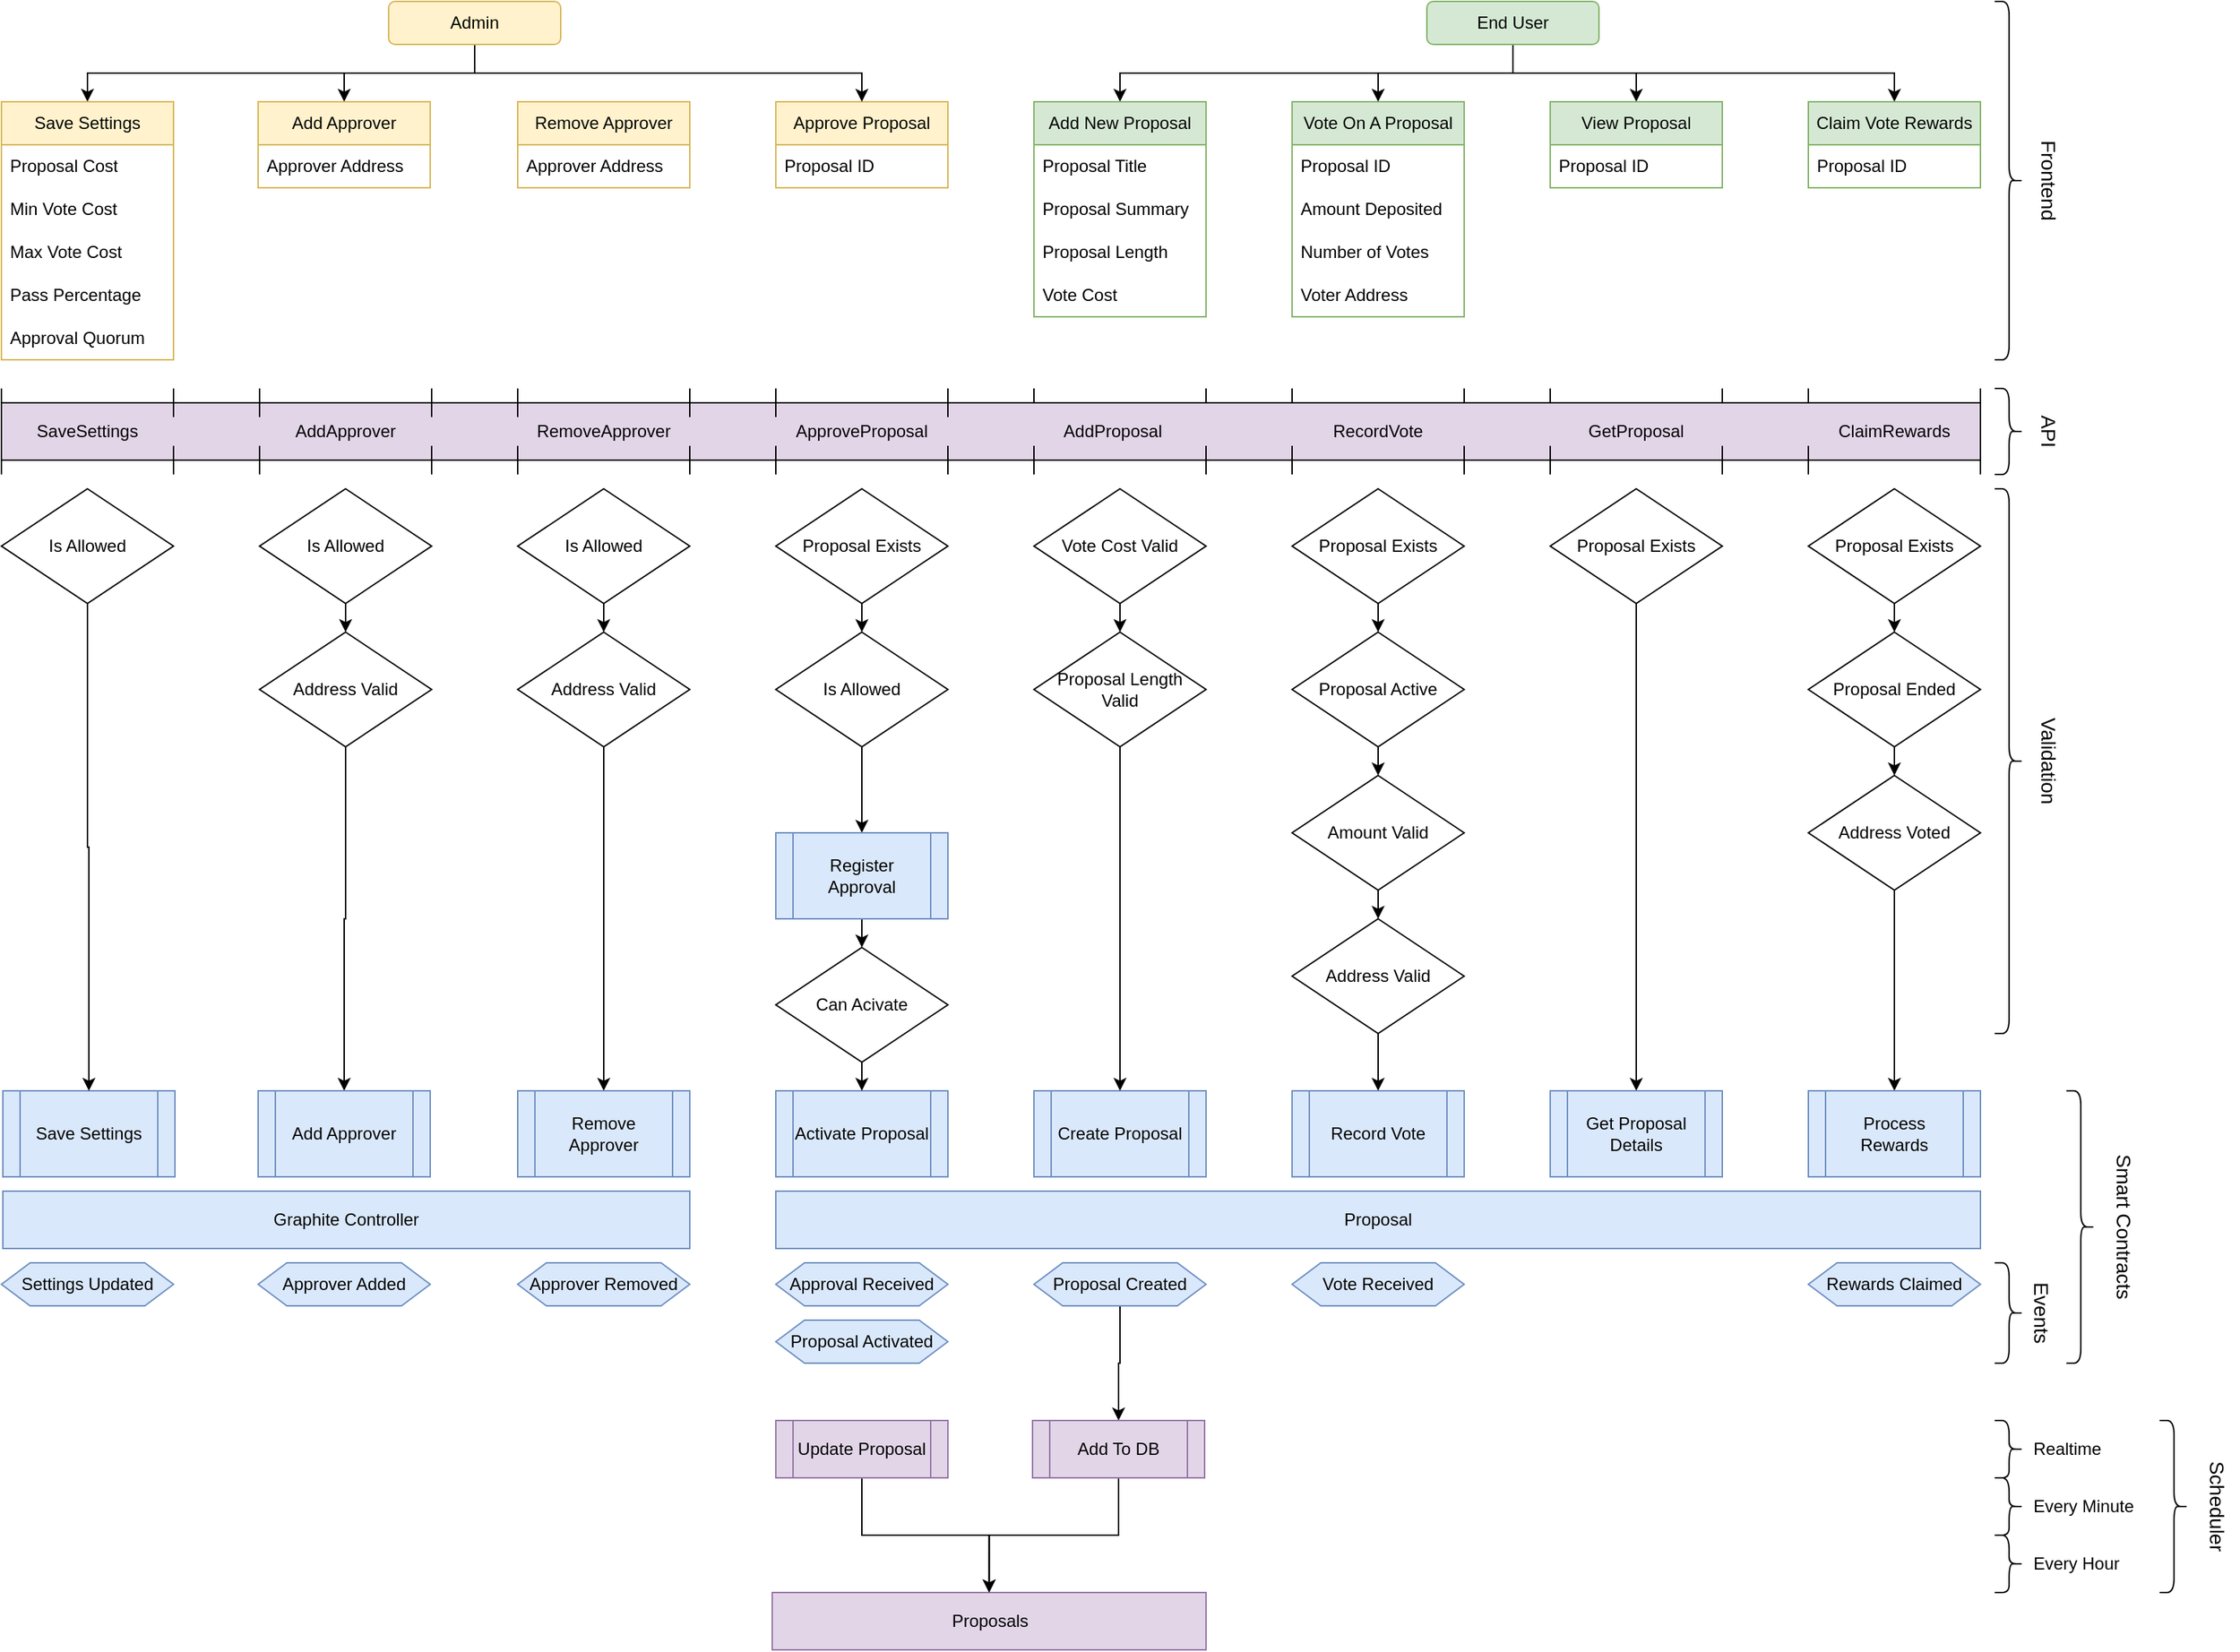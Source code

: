 <mxfile version="20.6.0" type="github">
  <diagram id="C5RBs43oDa-KdzZeNtuy" name="Page-1">
    <mxGraphModel dx="2125" dy="684" grid="1" gridSize="10" guides="1" tooltips="1" connect="1" arrows="1" fold="1" page="1" pageScale="1" pageWidth="827" pageHeight="1169" math="0" shadow="0">
      <root>
        <mxCell id="WIyWlLk6GJQsqaUBKTNV-0" />
        <mxCell id="WIyWlLk6GJQsqaUBKTNV-1" parent="WIyWlLk6GJQsqaUBKTNV-0" />
        <mxCell id="j-qisaInjwInaMHbOI4C-2" style="edgeStyle=orthogonalEdgeStyle;rounded=0;orthogonalLoop=1;jettySize=auto;html=1;exitX=0.5;exitY=1;exitDx=0;exitDy=0;entryX=0.5;entryY=0;entryDx=0;entryDy=0;" parent="WIyWlLk6GJQsqaUBKTNV-1" source="j-qisaInjwInaMHbOI4C-0" target="yuVndRlKUujKgMcKxhMq-0" edge="1">
          <mxGeometry relative="1" as="geometry">
            <mxPoint x="200" y="80" as="targetPoint" />
          </mxGeometry>
        </mxCell>
        <mxCell id="yuVndRlKUujKgMcKxhMq-27" style="edgeStyle=orthogonalEdgeStyle;rounded=0;orthogonalLoop=1;jettySize=auto;html=1;exitX=0.5;exitY=1;exitDx=0;exitDy=0;entryX=0.5;entryY=0;entryDx=0;entryDy=0;" parent="WIyWlLk6GJQsqaUBKTNV-1" source="j-qisaInjwInaMHbOI4C-0" target="yuVndRlKUujKgMcKxhMq-12" edge="1">
          <mxGeometry relative="1" as="geometry" />
        </mxCell>
        <mxCell id="yuVndRlKUujKgMcKxhMq-28" style="edgeStyle=orthogonalEdgeStyle;rounded=0;orthogonalLoop=1;jettySize=auto;html=1;exitX=0.5;exitY=1;exitDx=0;exitDy=0;" parent="WIyWlLk6GJQsqaUBKTNV-1" source="j-qisaInjwInaMHbOI4C-0" target="yuVndRlKUujKgMcKxhMq-17" edge="1">
          <mxGeometry relative="1" as="geometry" />
        </mxCell>
        <mxCell id="yuVndRlKUujKgMcKxhMq-29" style="edgeStyle=orthogonalEdgeStyle;rounded=0;orthogonalLoop=1;jettySize=auto;html=1;exitX=0.5;exitY=1;exitDx=0;exitDy=0;" parent="WIyWlLk6GJQsqaUBKTNV-1" source="j-qisaInjwInaMHbOI4C-0" target="yuVndRlKUujKgMcKxhMq-22" edge="1">
          <mxGeometry relative="1" as="geometry" />
        </mxCell>
        <mxCell id="j-qisaInjwInaMHbOI4C-0" value="End User" style="rounded=1;whiteSpace=wrap;html=1;fillColor=#d5e8d4;strokeColor=#82b366;" parent="WIyWlLk6GJQsqaUBKTNV-1" vertex="1">
          <mxGeometry x="354" y="10" width="120" height="30" as="geometry" />
        </mxCell>
        <mxCell id="j-qisaInjwInaMHbOI4C-22" style="edgeStyle=orthogonalEdgeStyle;rounded=0;orthogonalLoop=1;jettySize=auto;html=1;exitX=0.5;exitY=1;exitDx=0;exitDy=0;entryX=0.5;entryY=0;entryDx=0;entryDy=0;" parent="WIyWlLk6GJQsqaUBKTNV-1" source="j-qisaInjwInaMHbOI4C-17" target="j-qisaInjwInaMHbOI4C-18" edge="1">
          <mxGeometry relative="1" as="geometry" />
        </mxCell>
        <mxCell id="j-qisaInjwInaMHbOI4C-17" value="Amount Valid" style="rhombus;whiteSpace=wrap;html=1;" parent="WIyWlLk6GJQsqaUBKTNV-1" vertex="1">
          <mxGeometry x="260" y="550" width="120" height="80" as="geometry" />
        </mxCell>
        <mxCell id="j-qisaInjwInaMHbOI4C-28" style="edgeStyle=orthogonalEdgeStyle;rounded=0;orthogonalLoop=1;jettySize=auto;html=1;exitX=0.5;exitY=1;exitDx=0;exitDy=0;entryX=0.5;entryY=0;entryDx=0;entryDy=0;startArrow=none;startFill=0;endArrow=classic;endFill=1;" parent="WIyWlLk6GJQsqaUBKTNV-1" source="j-qisaInjwInaMHbOI4C-18" target="j-qisaInjwInaMHbOI4C-27" edge="1">
          <mxGeometry relative="1" as="geometry" />
        </mxCell>
        <mxCell id="j-qisaInjwInaMHbOI4C-18" value="Address Valid" style="rhombus;whiteSpace=wrap;html=1;" parent="WIyWlLk6GJQsqaUBKTNV-1" vertex="1">
          <mxGeometry x="260" y="650" width="120" height="80" as="geometry" />
        </mxCell>
        <mxCell id="j-qisaInjwInaMHbOI4C-27" value="Record Vote" style="shape=process;whiteSpace=wrap;html=1;backgroundOutline=1;fillColor=#dae8fc;strokeColor=#6c8ebf;" parent="WIyWlLk6GJQsqaUBKTNV-1" vertex="1">
          <mxGeometry x="260" y="770" width="120" height="60" as="geometry" />
        </mxCell>
        <mxCell id="j-qisaInjwInaMHbOI4C-35" style="edgeStyle=orthogonalEdgeStyle;rounded=0;orthogonalLoop=1;jettySize=auto;html=1;exitX=0.5;exitY=1;exitDx=0;exitDy=0;entryX=0.5;entryY=0;entryDx=0;entryDy=0;startArrow=none;startFill=0;endArrow=classic;endFill=1;" parent="WIyWlLk6GJQsqaUBKTNV-1" source="j-qisaInjwInaMHbOI4C-32" target="j-qisaInjwInaMHbOI4C-17" edge="1">
          <mxGeometry relative="1" as="geometry" />
        </mxCell>
        <mxCell id="j-qisaInjwInaMHbOI4C-32" value="Proposal Active" style="rhombus;whiteSpace=wrap;html=1;" parent="WIyWlLk6GJQsqaUBKTNV-1" vertex="1">
          <mxGeometry x="260" y="450" width="120" height="80" as="geometry" />
        </mxCell>
        <mxCell id="4lcMI8YOn3nD7_oDa9Rk-7" style="edgeStyle=orthogonalEdgeStyle;rounded=0;orthogonalLoop=1;jettySize=auto;html=1;exitX=0.5;exitY=1;exitDx=0;exitDy=0;entryX=0.5;entryY=0;entryDx=0;entryDy=0;" parent="WIyWlLk6GJQsqaUBKTNV-1" source="j-qisaInjwInaMHbOI4C-52" target="4lcMI8YOn3nD7_oDa9Rk-6" edge="1">
          <mxGeometry relative="1" as="geometry" />
        </mxCell>
        <mxCell id="j-qisaInjwInaMHbOI4C-52" value="Vote Cost Valid" style="rhombus;whiteSpace=wrap;html=1;" parent="WIyWlLk6GJQsqaUBKTNV-1" vertex="1">
          <mxGeometry x="80" y="350" width="120" height="80" as="geometry" />
        </mxCell>
        <mxCell id="yuVndRlKUujKgMcKxhMq-0" value="Add New Proposal" style="swimlane;fontStyle=0;childLayout=stackLayout;horizontal=1;startSize=30;horizontalStack=0;resizeParent=1;resizeParentMax=0;resizeLast=0;collapsible=0;marginBottom=0;whiteSpace=wrap;html=1;swimlaneLine=1;fillColor=#d5e8d4;strokeColor=#82b366;" parent="WIyWlLk6GJQsqaUBKTNV-1" vertex="1">
          <mxGeometry x="80" y="80" width="120" height="150" as="geometry" />
        </mxCell>
        <mxCell id="yuVndRlKUujKgMcKxhMq-2" value="Proposal Title" style="text;strokeColor=none;fillColor=none;align=left;verticalAlign=middle;spacingLeft=4;spacingRight=4;overflow=hidden;points=[[0,0.5],[1,0.5]];portConstraint=eastwest;rotatable=0;whiteSpace=wrap;html=1;" parent="yuVndRlKUujKgMcKxhMq-0" vertex="1">
          <mxGeometry y="30" width="120" height="30" as="geometry" />
        </mxCell>
        <mxCell id="rJi9kIS5OPSD2-cqicnf-10" value="Proposal Summary" style="text;strokeColor=none;fillColor=none;align=left;verticalAlign=middle;spacingLeft=4;spacingRight=4;overflow=hidden;points=[[0,0.5],[1,0.5]];portConstraint=eastwest;rotatable=0;whiteSpace=wrap;html=1;" parent="yuVndRlKUujKgMcKxhMq-0" vertex="1">
          <mxGeometry y="60" width="120" height="30" as="geometry" />
        </mxCell>
        <mxCell id="yuVndRlKUujKgMcKxhMq-3" value="Proposal Length" style="text;strokeColor=none;fillColor=none;align=left;verticalAlign=middle;spacingLeft=4;spacingRight=4;overflow=hidden;points=[[0,0.5],[1,0.5]];portConstraint=eastwest;rotatable=0;whiteSpace=wrap;html=1;" parent="yuVndRlKUujKgMcKxhMq-0" vertex="1">
          <mxGeometry y="90" width="120" height="30" as="geometry" />
        </mxCell>
        <mxCell id="yuVndRlKUujKgMcKxhMq-1" value="Vote Cost" style="text;strokeColor=none;fillColor=none;align=left;verticalAlign=middle;spacingLeft=4;spacingRight=4;overflow=hidden;points=[[0,0.5],[1,0.5]];portConstraint=eastwest;rotatable=0;whiteSpace=wrap;html=1;" parent="yuVndRlKUujKgMcKxhMq-0" vertex="1">
          <mxGeometry y="120" width="120" height="30" as="geometry" />
        </mxCell>
        <mxCell id="yuVndRlKUujKgMcKxhMq-12" value="Vote On A Proposal" style="swimlane;fontStyle=0;childLayout=stackLayout;horizontal=1;startSize=30;horizontalStack=0;resizeParent=1;resizeParentMax=0;resizeLast=0;collapsible=0;marginBottom=0;whiteSpace=wrap;html=1;swimlaneLine=1;fillColor=#d5e8d4;strokeColor=#82b366;" parent="WIyWlLk6GJQsqaUBKTNV-1" vertex="1">
          <mxGeometry x="260" y="80" width="120" height="150" as="geometry" />
        </mxCell>
        <mxCell id="yuVndRlKUujKgMcKxhMq-16" value="Proposal ID" style="text;strokeColor=none;fillColor=none;align=left;verticalAlign=middle;spacingLeft=4;spacingRight=4;overflow=hidden;points=[[0,0.5],[1,0.5]];portConstraint=eastwest;rotatable=0;whiteSpace=wrap;html=1;" parent="yuVndRlKUujKgMcKxhMq-12" vertex="1">
          <mxGeometry y="30" width="120" height="30" as="geometry" />
        </mxCell>
        <mxCell id="yuVndRlKUujKgMcKxhMq-13" value="Amount Deposited" style="text;strokeColor=none;fillColor=none;align=left;verticalAlign=middle;spacingLeft=4;spacingRight=4;overflow=hidden;points=[[0,0.5],[1,0.5]];portConstraint=eastwest;rotatable=0;whiteSpace=wrap;html=1;" parent="yuVndRlKUujKgMcKxhMq-12" vertex="1">
          <mxGeometry y="60" width="120" height="30" as="geometry" />
        </mxCell>
        <mxCell id="yuVndRlKUujKgMcKxhMq-14" value="Number of Votes" style="text;strokeColor=none;fillColor=none;align=left;verticalAlign=middle;spacingLeft=4;spacingRight=4;overflow=hidden;points=[[0,0.5],[1,0.5]];portConstraint=eastwest;rotatable=0;whiteSpace=wrap;html=1;" parent="yuVndRlKUujKgMcKxhMq-12" vertex="1">
          <mxGeometry y="90" width="120" height="30" as="geometry" />
        </mxCell>
        <mxCell id="yuVndRlKUujKgMcKxhMq-15" value="Voter Address" style="text;strokeColor=none;fillColor=none;align=left;verticalAlign=middle;spacingLeft=4;spacingRight=4;overflow=hidden;points=[[0,0.5],[1,0.5]];portConstraint=eastwest;rotatable=0;whiteSpace=wrap;html=1;" parent="yuVndRlKUujKgMcKxhMq-12" vertex="1">
          <mxGeometry y="120" width="120" height="30" as="geometry" />
        </mxCell>
        <mxCell id="yuVndRlKUujKgMcKxhMq-17" value="View Proposal" style="swimlane;fontStyle=0;childLayout=stackLayout;horizontal=1;startSize=30;horizontalStack=0;resizeParent=1;resizeParentMax=0;resizeLast=0;collapsible=0;marginBottom=0;whiteSpace=wrap;html=1;swimlaneLine=1;fillColor=#d5e8d4;strokeColor=#82b366;" parent="WIyWlLk6GJQsqaUBKTNV-1" vertex="1">
          <mxGeometry x="440" y="80" width="120" height="60" as="geometry" />
        </mxCell>
        <mxCell id="yuVndRlKUujKgMcKxhMq-21" value="Proposal ID" style="text;strokeColor=none;fillColor=none;align=left;verticalAlign=middle;spacingLeft=4;spacingRight=4;overflow=hidden;points=[[0,0.5],[1,0.5]];portConstraint=eastwest;rotatable=0;whiteSpace=wrap;html=1;" parent="yuVndRlKUujKgMcKxhMq-17" vertex="1">
          <mxGeometry y="30" width="120" height="30" as="geometry" />
        </mxCell>
        <mxCell id="yuVndRlKUujKgMcKxhMq-22" value="Claim Vote Rewards" style="swimlane;fontStyle=0;childLayout=stackLayout;horizontal=1;startSize=30;horizontalStack=0;resizeParent=1;resizeParentMax=0;resizeLast=0;collapsible=0;marginBottom=0;whiteSpace=wrap;html=1;swimlaneLine=1;fillColor=#d5e8d4;strokeColor=#82b366;" parent="WIyWlLk6GJQsqaUBKTNV-1" vertex="1">
          <mxGeometry x="620" y="80" width="120" height="60" as="geometry" />
        </mxCell>
        <mxCell id="yuVndRlKUujKgMcKxhMq-26" value="Proposal ID" style="text;strokeColor=none;fillColor=none;align=left;verticalAlign=middle;spacingLeft=4;spacingRight=4;overflow=hidden;points=[[0,0.5],[1,0.5]];portConstraint=eastwest;rotatable=0;whiteSpace=wrap;html=1;" parent="yuVndRlKUujKgMcKxhMq-22" vertex="1">
          <mxGeometry y="30" width="120" height="30" as="geometry" />
        </mxCell>
        <mxCell id="4lcMI8YOn3nD7_oDa9Rk-0" value="" style="shape=crossbar;whiteSpace=wrap;html=1;rounded=1;" parent="WIyWlLk6GJQsqaUBKTNV-1" vertex="1">
          <mxGeometry x="-280" y="280" width="1020" height="20" as="geometry" />
        </mxCell>
        <mxCell id="4lcMI8YOn3nD7_oDa9Rk-1" value="" style="shape=crossbar;whiteSpace=wrap;html=1;rounded=1;" parent="WIyWlLk6GJQsqaUBKTNV-1" vertex="1">
          <mxGeometry x="-280" y="320" width="1020" height="20" as="geometry" />
        </mxCell>
        <mxCell id="4lcMI8YOn3nD7_oDa9Rk-5" value="Create Proposal" style="shape=process;whiteSpace=wrap;html=1;backgroundOutline=1;fillColor=#dae8fc;strokeColor=#6c8ebf;" parent="WIyWlLk6GJQsqaUBKTNV-1" vertex="1">
          <mxGeometry x="80" y="770" width="120" height="60" as="geometry" />
        </mxCell>
        <mxCell id="4lcMI8YOn3nD7_oDa9Rk-8" style="edgeStyle=orthogonalEdgeStyle;rounded=0;orthogonalLoop=1;jettySize=auto;html=1;exitX=0.5;exitY=1;exitDx=0;exitDy=0;entryX=0.5;entryY=0;entryDx=0;entryDy=0;" parent="WIyWlLk6GJQsqaUBKTNV-1" source="4lcMI8YOn3nD7_oDa9Rk-6" target="4lcMI8YOn3nD7_oDa9Rk-5" edge="1">
          <mxGeometry relative="1" as="geometry" />
        </mxCell>
        <mxCell id="4lcMI8YOn3nD7_oDa9Rk-6" value="Proposal Length&lt;br&gt;Valid" style="rhombus;whiteSpace=wrap;html=1;" parent="WIyWlLk6GJQsqaUBKTNV-1" vertex="1">
          <mxGeometry x="80" y="450" width="120" height="80" as="geometry" />
        </mxCell>
        <mxCell id="rJi9kIS5OPSD2-cqicnf-48" style="edgeStyle=orthogonalEdgeStyle;rounded=0;orthogonalLoop=1;jettySize=auto;html=1;exitX=0.5;exitY=1;exitDx=0;exitDy=0;entryX=0.5;entryY=0;entryDx=0;entryDy=0;" parent="WIyWlLk6GJQsqaUBKTNV-1" source="4lcMI8YOn3nD7_oDa9Rk-11" target="j-qisaInjwInaMHbOI4C-32" edge="1">
          <mxGeometry relative="1" as="geometry" />
        </mxCell>
        <mxCell id="4lcMI8YOn3nD7_oDa9Rk-11" value="Proposal Exists" style="rhombus;whiteSpace=wrap;html=1;" parent="WIyWlLk6GJQsqaUBKTNV-1" vertex="1">
          <mxGeometry x="260" y="350" width="120" height="80" as="geometry" />
        </mxCell>
        <mxCell id="4lcMI8YOn3nD7_oDa9Rk-18" value="" style="shape=crossbar;whiteSpace=wrap;html=1;rounded=1;" parent="WIyWlLk6GJQsqaUBKTNV-1" vertex="1">
          <mxGeometry x="80" y="280" width="120" height="20" as="geometry" />
        </mxCell>
        <mxCell id="4lcMI8YOn3nD7_oDa9Rk-25" value="" style="shape=crossbar;whiteSpace=wrap;html=1;rounded=1;" parent="WIyWlLk6GJQsqaUBKTNV-1" vertex="1">
          <mxGeometry x="260" y="280" width="120" height="20" as="geometry" />
        </mxCell>
        <mxCell id="NW7dwovh-RkHHRfNN4qF-0" value="" style="shape=crossbar;whiteSpace=wrap;html=1;rounded=1;" parent="WIyWlLk6GJQsqaUBKTNV-1" vertex="1">
          <mxGeometry x="440" y="280" width="120" height="20" as="geometry" />
        </mxCell>
        <mxCell id="rJi9kIS5OPSD2-cqicnf-6" value="" style="shape=crossbar;whiteSpace=wrap;html=1;rounded=1;" parent="WIyWlLk6GJQsqaUBKTNV-1" vertex="1">
          <mxGeometry x="620" y="280" width="120" height="20" as="geometry" />
        </mxCell>
        <mxCell id="4lcMI8YOn3nD7_oDa9Rk-2" value="" style="rounded=0;whiteSpace=wrap;html=1;fillColor=#e1d5e7;strokeColor=#000000;" parent="WIyWlLk6GJQsqaUBKTNV-1" vertex="1">
          <mxGeometry x="-640" y="290" width="1380" height="40" as="geometry" />
        </mxCell>
        <mxCell id="rJi9kIS5OPSD2-cqicnf-31" value="" style="shape=crossbar;whiteSpace=wrap;html=1;rounded=1;" parent="WIyWlLk6GJQsqaUBKTNV-1" vertex="1">
          <mxGeometry x="-100" y="280" width="120" height="20" as="geometry" />
        </mxCell>
        <mxCell id="rJi9kIS5OPSD2-cqicnf-30" value="" style="shape=crossbar;whiteSpace=wrap;html=1;rounded=1;" parent="WIyWlLk6GJQsqaUBKTNV-1" vertex="1">
          <mxGeometry x="-280" y="280" width="120" height="20" as="geometry" />
        </mxCell>
        <mxCell id="4lcMI8YOn3nD7_oDa9Rk-19" value="AddProposal" style="text;html=1;strokeColor=none;fillColor=none;align=center;verticalAlign=middle;whiteSpace=wrap;rounded=0;" parent="WIyWlLk6GJQsqaUBKTNV-1" vertex="1">
          <mxGeometry x="80" y="295" width="110" height="30" as="geometry" />
        </mxCell>
        <mxCell id="4lcMI8YOn3nD7_oDa9Rk-24" value="API" style="text;html=1;strokeColor=none;fillColor=none;align=center;verticalAlign=middle;whiteSpace=wrap;rounded=0;rotation=90;fontSize=14;" parent="WIyWlLk6GJQsqaUBKTNV-1" vertex="1">
          <mxGeometry x="750" y="295" width="75" height="30" as="geometry" />
        </mxCell>
        <mxCell id="4lcMI8YOn3nD7_oDa9Rk-29" value="RecordVote" style="text;html=1;strokeColor=none;fillColor=none;align=center;verticalAlign=middle;whiteSpace=wrap;rounded=0;" parent="WIyWlLk6GJQsqaUBKTNV-1" vertex="1">
          <mxGeometry x="265" y="295" width="110" height="30" as="geometry" />
        </mxCell>
        <mxCell id="NW7dwovh-RkHHRfNN4qF-6" value="GetProposal" style="text;html=1;strokeColor=none;fillColor=none;align=center;verticalAlign=middle;whiteSpace=wrap;rounded=0;" parent="WIyWlLk6GJQsqaUBKTNV-1" vertex="1">
          <mxGeometry x="445" y="295" width="110" height="30" as="geometry" />
        </mxCell>
        <mxCell id="NW7dwovh-RkHHRfNN4qF-7" value="ClaimRewards" style="text;html=1;strokeColor=none;fillColor=none;align=center;verticalAlign=middle;whiteSpace=wrap;rounded=0;" parent="WIyWlLk6GJQsqaUBKTNV-1" vertex="1">
          <mxGeometry x="625" y="295" width="110" height="30" as="geometry" />
        </mxCell>
        <mxCell id="rJi9kIS5OPSD2-cqicnf-15" style="edgeStyle=orthogonalEdgeStyle;rounded=0;orthogonalLoop=1;jettySize=auto;html=1;exitX=0.5;exitY=1;exitDx=0;exitDy=0;entryX=0.5;entryY=0;entryDx=0;entryDy=0;" parent="WIyWlLk6GJQsqaUBKTNV-1" source="NW7dwovh-RkHHRfNN4qF-8" target="rJi9kIS5OPSD2-cqicnf-14" edge="1">
          <mxGeometry relative="1" as="geometry" />
        </mxCell>
        <mxCell id="NW7dwovh-RkHHRfNN4qF-8" value="Proposal Exists" style="rhombus;whiteSpace=wrap;html=1;" parent="WIyWlLk6GJQsqaUBKTNV-1" vertex="1">
          <mxGeometry x="440" y="350" width="120" height="80" as="geometry" />
        </mxCell>
        <mxCell id="rJi9kIS5OPSD2-cqicnf-17" style="edgeStyle=orthogonalEdgeStyle;rounded=0;orthogonalLoop=1;jettySize=auto;html=1;exitX=0.5;exitY=1;exitDx=0;exitDy=0;entryX=0.5;entryY=0;entryDx=0;entryDy=0;" parent="WIyWlLk6GJQsqaUBKTNV-1" source="NW7dwovh-RkHHRfNN4qF-9" target="rJi9kIS5OPSD2-cqicnf-16" edge="1">
          <mxGeometry relative="1" as="geometry" />
        </mxCell>
        <mxCell id="NW7dwovh-RkHHRfNN4qF-9" value="Proposal Exists" style="rhombus;whiteSpace=wrap;html=1;" parent="WIyWlLk6GJQsqaUBKTNV-1" vertex="1">
          <mxGeometry x="620" y="350" width="120" height="80" as="geometry" />
        </mxCell>
        <mxCell id="rJi9kIS5OPSD2-cqicnf-1" value="Approve Proposal" style="swimlane;fontStyle=0;childLayout=stackLayout;horizontal=1;startSize=30;horizontalStack=0;resizeParent=1;resizeParentMax=0;resizeLast=0;collapsible=0;marginBottom=0;whiteSpace=wrap;html=1;swimlaneLine=1;fillColor=#fff2cc;strokeColor=#d6b656;" parent="WIyWlLk6GJQsqaUBKTNV-1" vertex="1">
          <mxGeometry x="-100" y="80" width="120" height="60" as="geometry" />
        </mxCell>
        <mxCell id="rJi9kIS5OPSD2-cqicnf-2" value="Proposal ID" style="text;strokeColor=none;fillColor=none;align=left;verticalAlign=middle;spacingLeft=4;spacingRight=4;overflow=hidden;points=[[0,0.5],[1,0.5]];portConstraint=eastwest;rotatable=0;whiteSpace=wrap;html=1;" parent="rJi9kIS5OPSD2-cqicnf-1" vertex="1">
          <mxGeometry y="30" width="120" height="30" as="geometry" />
        </mxCell>
        <mxCell id="rJi9kIS5OPSD2-cqicnf-8" value="ApproveProposal" style="text;html=1;strokeColor=none;fillColor=none;align=center;verticalAlign=middle;whiteSpace=wrap;rounded=0;" parent="WIyWlLk6GJQsqaUBKTNV-1" vertex="1">
          <mxGeometry x="-95" y="295" width="110" height="30" as="geometry" />
        </mxCell>
        <mxCell id="rJi9kIS5OPSD2-cqicnf-13" style="edgeStyle=orthogonalEdgeStyle;rounded=0;orthogonalLoop=1;jettySize=auto;html=1;exitX=0.5;exitY=1;exitDx=0;exitDy=0;entryX=0.5;entryY=0;entryDx=0;entryDy=0;" parent="WIyWlLk6GJQsqaUBKTNV-1" source="rJi9kIS5OPSD2-cqicnf-12" target="rJi9kIS5OPSD2-cqicnf-1" edge="1">
          <mxGeometry relative="1" as="geometry" />
        </mxCell>
        <mxCell id="rJi9kIS5OPSD2-cqicnf-27" style="edgeStyle=orthogonalEdgeStyle;rounded=0;orthogonalLoop=1;jettySize=auto;html=1;exitX=0.5;exitY=1;exitDx=0;exitDy=0;" parent="WIyWlLk6GJQsqaUBKTNV-1" source="rJi9kIS5OPSD2-cqicnf-12" target="rJi9kIS5OPSD2-cqicnf-22" edge="1">
          <mxGeometry relative="1" as="geometry" />
        </mxCell>
        <mxCell id="rkc7SUtTGQvXAW1t-tnv-9" style="edgeStyle=orthogonalEdgeStyle;rounded=0;orthogonalLoop=1;jettySize=auto;html=1;exitX=0.5;exitY=1;exitDx=0;exitDy=0;entryX=0.5;entryY=0;entryDx=0;entryDy=0;" edge="1" parent="WIyWlLk6GJQsqaUBKTNV-1" source="rJi9kIS5OPSD2-cqicnf-12" target="rkc7SUtTGQvXAW1t-tnv-3">
          <mxGeometry relative="1" as="geometry" />
        </mxCell>
        <mxCell id="rJi9kIS5OPSD2-cqicnf-12" value="Admin" style="rounded=1;whiteSpace=wrap;html=1;fillColor=#fff2cc;strokeColor=#d6b656;" parent="WIyWlLk6GJQsqaUBKTNV-1" vertex="1">
          <mxGeometry x="-370" y="10" width="120" height="30" as="geometry" />
        </mxCell>
        <mxCell id="rJi9kIS5OPSD2-cqicnf-14" value="Get Proposal Details" style="shape=process;whiteSpace=wrap;html=1;backgroundOutline=1;fillColor=#dae8fc;strokeColor=#6c8ebf;" parent="WIyWlLk6GJQsqaUBKTNV-1" vertex="1">
          <mxGeometry x="440" y="770" width="120" height="60" as="geometry" />
        </mxCell>
        <mxCell id="rJi9kIS5OPSD2-cqicnf-19" style="edgeStyle=orthogonalEdgeStyle;rounded=0;orthogonalLoop=1;jettySize=auto;html=1;exitX=0.5;exitY=1;exitDx=0;exitDy=0;entryX=0.5;entryY=0;entryDx=0;entryDy=0;" parent="WIyWlLk6GJQsqaUBKTNV-1" source="rJi9kIS5OPSD2-cqicnf-16" target="rJi9kIS5OPSD2-cqicnf-18" edge="1">
          <mxGeometry relative="1" as="geometry" />
        </mxCell>
        <mxCell id="rJi9kIS5OPSD2-cqicnf-16" value="Proposal Ended" style="rhombus;whiteSpace=wrap;html=1;" parent="WIyWlLk6GJQsqaUBKTNV-1" vertex="1">
          <mxGeometry x="620" y="450" width="120" height="80" as="geometry" />
        </mxCell>
        <mxCell id="rJi9kIS5OPSD2-cqicnf-21" style="edgeStyle=orthogonalEdgeStyle;rounded=0;orthogonalLoop=1;jettySize=auto;html=1;exitX=0.5;exitY=1;exitDx=0;exitDy=0;entryX=0.5;entryY=0;entryDx=0;entryDy=0;" parent="WIyWlLk6GJQsqaUBKTNV-1" source="rJi9kIS5OPSD2-cqicnf-18" target="rJi9kIS5OPSD2-cqicnf-20" edge="1">
          <mxGeometry relative="1" as="geometry" />
        </mxCell>
        <mxCell id="rJi9kIS5OPSD2-cqicnf-18" value="Address Voted" style="rhombus;whiteSpace=wrap;html=1;" parent="WIyWlLk6GJQsqaUBKTNV-1" vertex="1">
          <mxGeometry x="620" y="550" width="120" height="80" as="geometry" />
        </mxCell>
        <mxCell id="rJi9kIS5OPSD2-cqicnf-20" value="Process Rewards" style="shape=process;whiteSpace=wrap;html=1;backgroundOutline=1;fillColor=#dae8fc;strokeColor=#6c8ebf;" parent="WIyWlLk6GJQsqaUBKTNV-1" vertex="1">
          <mxGeometry x="620" y="770" width="120" height="60" as="geometry" />
        </mxCell>
        <mxCell id="rJi9kIS5OPSD2-cqicnf-22" value="Add Approver" style="swimlane;fontStyle=0;childLayout=stackLayout;horizontal=1;startSize=30;horizontalStack=0;resizeParent=1;resizeParentMax=0;resizeLast=0;collapsible=0;marginBottom=0;whiteSpace=wrap;html=1;swimlaneLine=1;fillColor=#fff2cc;strokeColor=#d6b656;" parent="WIyWlLk6GJQsqaUBKTNV-1" vertex="1">
          <mxGeometry x="-461" y="80" width="120" height="60" as="geometry" />
        </mxCell>
        <mxCell id="rJi9kIS5OPSD2-cqicnf-23" value="Approver Address" style="text;strokeColor=none;fillColor=none;align=left;verticalAlign=middle;spacingLeft=4;spacingRight=4;overflow=hidden;points=[[0,0.5],[1,0.5]];portConstraint=eastwest;rotatable=0;whiteSpace=wrap;html=1;" parent="rJi9kIS5OPSD2-cqicnf-22" vertex="1">
          <mxGeometry y="30" width="120" height="30" as="geometry" />
        </mxCell>
        <mxCell id="rJi9kIS5OPSD2-cqicnf-28" value="" style="shape=curlyBracket;whiteSpace=wrap;html=1;rounded=1;flipH=1;labelPosition=right;verticalLabelPosition=middle;align=left;verticalAlign=middle;" parent="WIyWlLk6GJQsqaUBKTNV-1" vertex="1">
          <mxGeometry x="750" y="280" width="20" height="60" as="geometry" />
        </mxCell>
        <mxCell id="rJi9kIS5OPSD2-cqicnf-29" value="AddApprover" style="text;html=1;strokeColor=none;fillColor=none;align=center;verticalAlign=middle;whiteSpace=wrap;rounded=0;" parent="WIyWlLk6GJQsqaUBKTNV-1" vertex="1">
          <mxGeometry x="-455" y="295" width="110" height="30" as="geometry" />
        </mxCell>
        <mxCell id="rJi9kIS5OPSD2-cqicnf-32" value="" style="shape=crossbar;whiteSpace=wrap;html=1;rounded=1;" parent="WIyWlLk6GJQsqaUBKTNV-1" vertex="1">
          <mxGeometry x="-280" y="320" width="120" height="20" as="geometry" />
        </mxCell>
        <mxCell id="rJi9kIS5OPSD2-cqicnf-34" value="" style="shape=crossbar;whiteSpace=wrap;html=1;rounded=1;" parent="WIyWlLk6GJQsqaUBKTNV-1" vertex="1">
          <mxGeometry x="-100" y="320" width="120" height="20" as="geometry" />
        </mxCell>
        <mxCell id="rJi9kIS5OPSD2-cqicnf-38" value="" style="shape=crossbar;whiteSpace=wrap;html=1;rounded=1;strokeColor=#000000;" parent="WIyWlLk6GJQsqaUBKTNV-1" vertex="1">
          <mxGeometry x="80" y="320" width="120" height="20" as="geometry" />
        </mxCell>
        <mxCell id="rJi9kIS5OPSD2-cqicnf-39" value="" style="shape=crossbar;whiteSpace=wrap;html=1;rounded=1;strokeColor=#000000;" parent="WIyWlLk6GJQsqaUBKTNV-1" vertex="1">
          <mxGeometry x="260" y="320" width="120" height="20" as="geometry" />
        </mxCell>
        <mxCell id="rJi9kIS5OPSD2-cqicnf-40" value="" style="shape=crossbar;whiteSpace=wrap;html=1;rounded=1;strokeColor=#000000;" parent="WIyWlLk6GJQsqaUBKTNV-1" vertex="1">
          <mxGeometry x="440" y="320" width="120" height="20" as="geometry" />
        </mxCell>
        <mxCell id="rJi9kIS5OPSD2-cqicnf-41" value="" style="shape=crossbar;whiteSpace=wrap;html=1;rounded=1;strokeColor=#000000;" parent="WIyWlLk6GJQsqaUBKTNV-1" vertex="1">
          <mxGeometry x="620" y="320" width="120" height="20" as="geometry" />
        </mxCell>
        <mxCell id="rJi9kIS5OPSD2-cqicnf-46" style="edgeStyle=orthogonalEdgeStyle;rounded=0;orthogonalLoop=1;jettySize=auto;html=1;exitX=0.5;exitY=1;exitDx=0;exitDy=0;entryX=0.5;entryY=0;entryDx=0;entryDy=0;" parent="WIyWlLk6GJQsqaUBKTNV-1" source="rJi9kIS5OPSD2-cqicnf-42" target="rJi9kIS5OPSD2-cqicnf-45" edge="1">
          <mxGeometry relative="1" as="geometry" />
        </mxCell>
        <mxCell id="rJi9kIS5OPSD2-cqicnf-42" value="Is Allowed" style="rhombus;whiteSpace=wrap;html=1;" parent="WIyWlLk6GJQsqaUBKTNV-1" vertex="1">
          <mxGeometry x="-100" y="450" width="120" height="80" as="geometry" />
        </mxCell>
        <mxCell id="rJi9kIS5OPSD2-cqicnf-44" style="edgeStyle=orthogonalEdgeStyle;rounded=0;orthogonalLoop=1;jettySize=auto;html=1;exitX=0.5;exitY=1;exitDx=0;exitDy=0;entryX=0.5;entryY=0;entryDx=0;entryDy=0;" parent="WIyWlLk6GJQsqaUBKTNV-1" source="rJi9kIS5OPSD2-cqicnf-43" target="rJi9kIS5OPSD2-cqicnf-42" edge="1">
          <mxGeometry relative="1" as="geometry" />
        </mxCell>
        <mxCell id="rJi9kIS5OPSD2-cqicnf-43" value="Proposal Exists" style="rhombus;whiteSpace=wrap;html=1;" parent="WIyWlLk6GJQsqaUBKTNV-1" vertex="1">
          <mxGeometry x="-100" y="350" width="120" height="80" as="geometry" />
        </mxCell>
        <mxCell id="rkc7SUtTGQvXAW1t-tnv-71" style="edgeStyle=orthogonalEdgeStyle;rounded=0;orthogonalLoop=1;jettySize=auto;html=1;exitX=0.5;exitY=1;exitDx=0;exitDy=0;entryX=0.5;entryY=0;entryDx=0;entryDy=0;" edge="1" parent="WIyWlLk6GJQsqaUBKTNV-1" source="rJi9kIS5OPSD2-cqicnf-45" target="rkc7SUtTGQvXAW1t-tnv-70">
          <mxGeometry relative="1" as="geometry" />
        </mxCell>
        <mxCell id="rJi9kIS5OPSD2-cqicnf-45" value="Register Approval" style="shape=process;whiteSpace=wrap;html=1;backgroundOutline=1;fillColor=#dae8fc;strokeColor=#6c8ebf;" parent="WIyWlLk6GJQsqaUBKTNV-1" vertex="1">
          <mxGeometry x="-100" y="590" width="120" height="60" as="geometry" />
        </mxCell>
        <mxCell id="rJi9kIS5OPSD2-cqicnf-49" value="" style="shape=curlyBracket;whiteSpace=wrap;html=1;rounded=1;flipH=1;labelPosition=right;verticalLabelPosition=middle;align=left;verticalAlign=middle;strokeColor=#000000;" parent="WIyWlLk6GJQsqaUBKTNV-1" vertex="1">
          <mxGeometry x="750" y="350" width="20" height="380" as="geometry" />
        </mxCell>
        <mxCell id="rJi9kIS5OPSD2-cqicnf-50" value="Validation" style="text;html=1;strokeColor=none;fillColor=none;align=center;verticalAlign=middle;whiteSpace=wrap;rounded=0;rotation=90;fontSize=14;" parent="WIyWlLk6GJQsqaUBKTNV-1" vertex="1">
          <mxGeometry x="750" y="525" width="75" height="30" as="geometry" />
        </mxCell>
        <mxCell id="rJi9kIS5OPSD2-cqicnf-51" value="" style="shape=curlyBracket;whiteSpace=wrap;html=1;rounded=1;flipH=1;labelPosition=right;verticalLabelPosition=middle;align=left;verticalAlign=middle;strokeColor=#000000;" parent="WIyWlLk6GJQsqaUBKTNV-1" vertex="1">
          <mxGeometry x="750" y="10" width="20" height="250" as="geometry" />
        </mxCell>
        <mxCell id="rJi9kIS5OPSD2-cqicnf-52" value="Frontend" style="text;html=1;strokeColor=none;fillColor=none;align=center;verticalAlign=middle;whiteSpace=wrap;rounded=0;rotation=90;fontSize=14;" parent="WIyWlLk6GJQsqaUBKTNV-1" vertex="1">
          <mxGeometry x="750" y="120" width="75" height="30" as="geometry" />
        </mxCell>
        <mxCell id="rkc7SUtTGQvXAW1t-tnv-24" style="edgeStyle=orthogonalEdgeStyle;rounded=0;orthogonalLoop=1;jettySize=auto;html=1;exitX=0.5;exitY=1;exitDx=0;exitDy=0;entryX=0.5;entryY=0;entryDx=0;entryDy=0;" edge="1" parent="WIyWlLk6GJQsqaUBKTNV-1" source="rkc7SUtTGQvXAW1t-tnv-0" target="rkc7SUtTGQvXAW1t-tnv-21">
          <mxGeometry relative="1" as="geometry" />
        </mxCell>
        <mxCell id="rkc7SUtTGQvXAW1t-tnv-0" value="Is Allowed" style="rhombus;whiteSpace=wrap;html=1;" vertex="1" parent="WIyWlLk6GJQsqaUBKTNV-1">
          <mxGeometry x="-460" y="350" width="120" height="80" as="geometry" />
        </mxCell>
        <mxCell id="rkc7SUtTGQvXAW1t-tnv-1" value="Save Settings" style="shape=process;whiteSpace=wrap;html=1;backgroundOutline=1;fillColor=#dae8fc;strokeColor=#6c8ebf;" vertex="1" parent="WIyWlLk6GJQsqaUBKTNV-1">
          <mxGeometry x="-639" y="770" width="120" height="60" as="geometry" />
        </mxCell>
        <mxCell id="rkc7SUtTGQvXAW1t-tnv-3" value="Save Settings" style="swimlane;fontStyle=0;childLayout=stackLayout;horizontal=1;startSize=30;horizontalStack=0;resizeParent=1;resizeParentMax=0;resizeLast=0;collapsible=0;marginBottom=0;whiteSpace=wrap;html=1;swimlaneLine=1;fillColor=#fff2cc;strokeColor=#d6b656;" vertex="1" parent="WIyWlLk6GJQsqaUBKTNV-1">
          <mxGeometry x="-640" y="80" width="120" height="180" as="geometry" />
        </mxCell>
        <mxCell id="rkc7SUtTGQvXAW1t-tnv-4" value="Proposal Cost" style="text;strokeColor=none;fillColor=none;align=left;verticalAlign=middle;spacingLeft=4;spacingRight=4;overflow=hidden;points=[[0,0.5],[1,0.5]];portConstraint=eastwest;rotatable=0;whiteSpace=wrap;html=1;" vertex="1" parent="rkc7SUtTGQvXAW1t-tnv-3">
          <mxGeometry y="30" width="120" height="30" as="geometry" />
        </mxCell>
        <mxCell id="rkc7SUtTGQvXAW1t-tnv-5" value="Min Vote Cost" style="text;strokeColor=none;fillColor=none;align=left;verticalAlign=middle;spacingLeft=4;spacingRight=4;overflow=hidden;points=[[0,0.5],[1,0.5]];portConstraint=eastwest;rotatable=0;whiteSpace=wrap;html=1;" vertex="1" parent="rkc7SUtTGQvXAW1t-tnv-3">
          <mxGeometry y="60" width="120" height="30" as="geometry" />
        </mxCell>
        <mxCell id="rkc7SUtTGQvXAW1t-tnv-6" value="Max Vote Cost" style="text;strokeColor=none;fillColor=none;align=left;verticalAlign=middle;spacingLeft=4;spacingRight=4;overflow=hidden;points=[[0,0.5],[1,0.5]];portConstraint=eastwest;rotatable=0;whiteSpace=wrap;html=1;" vertex="1" parent="rkc7SUtTGQvXAW1t-tnv-3">
          <mxGeometry y="90" width="120" height="30" as="geometry" />
        </mxCell>
        <mxCell id="rkc7SUtTGQvXAW1t-tnv-7" value="Pass Percentage" style="text;strokeColor=none;fillColor=none;align=left;verticalAlign=middle;spacingLeft=4;spacingRight=4;overflow=hidden;points=[[0,0.5],[1,0.5]];portConstraint=eastwest;rotatable=0;whiteSpace=wrap;html=1;" vertex="1" parent="rkc7SUtTGQvXAW1t-tnv-3">
          <mxGeometry y="120" width="120" height="30" as="geometry" />
        </mxCell>
        <mxCell id="rkc7SUtTGQvXAW1t-tnv-8" value="Approval Quorum" style="text;strokeColor=none;fillColor=none;align=left;verticalAlign=middle;spacingLeft=4;spacingRight=4;overflow=hidden;points=[[0,0.5],[1,0.5]];portConstraint=eastwest;rotatable=0;whiteSpace=wrap;html=1;" vertex="1" parent="rkc7SUtTGQvXAW1t-tnv-3">
          <mxGeometry y="150" width="120" height="30" as="geometry" />
        </mxCell>
        <mxCell id="rkc7SUtTGQvXAW1t-tnv-10" value="" style="shape=crossbar;whiteSpace=wrap;html=1;rounded=1;" vertex="1" parent="WIyWlLk6GJQsqaUBKTNV-1">
          <mxGeometry x="-460" y="280" width="120" height="20" as="geometry" />
        </mxCell>
        <mxCell id="rkc7SUtTGQvXAW1t-tnv-11" value="" style="shape=crossbar;whiteSpace=wrap;html=1;rounded=1;" vertex="1" parent="WIyWlLk6GJQsqaUBKTNV-1">
          <mxGeometry x="-460" y="320" width="120" height="20" as="geometry" />
        </mxCell>
        <mxCell id="rkc7SUtTGQvXAW1t-tnv-12" value="RemoveApprover" style="text;html=1;strokeColor=none;fillColor=none;align=center;verticalAlign=middle;whiteSpace=wrap;rounded=0;" vertex="1" parent="WIyWlLk6GJQsqaUBKTNV-1">
          <mxGeometry x="-275" y="295" width="110" height="30" as="geometry" />
        </mxCell>
        <mxCell id="rkc7SUtTGQvXAW1t-tnv-13" value="Remove Approver" style="swimlane;fontStyle=0;childLayout=stackLayout;horizontal=1;startSize=30;horizontalStack=0;resizeParent=1;resizeParentMax=0;resizeLast=0;collapsible=0;marginBottom=0;whiteSpace=wrap;html=1;swimlaneLine=1;fillColor=#fff2cc;strokeColor=#d6b656;" vertex="1" parent="WIyWlLk6GJQsqaUBKTNV-1">
          <mxGeometry x="-280" y="80" width="120" height="60" as="geometry" />
        </mxCell>
        <mxCell id="rkc7SUtTGQvXAW1t-tnv-14" value="Approver Address" style="text;strokeColor=none;fillColor=none;align=left;verticalAlign=middle;spacingLeft=4;spacingRight=4;overflow=hidden;points=[[0,0.5],[1,0.5]];portConstraint=eastwest;rotatable=0;whiteSpace=wrap;html=1;" vertex="1" parent="rkc7SUtTGQvXAW1t-tnv-13">
          <mxGeometry y="30" width="120" height="30" as="geometry" />
        </mxCell>
        <mxCell id="rkc7SUtTGQvXAW1t-tnv-15" value="SaveSettings" style="text;html=1;strokeColor=none;fillColor=none;align=center;verticalAlign=middle;whiteSpace=wrap;rounded=0;" vertex="1" parent="WIyWlLk6GJQsqaUBKTNV-1">
          <mxGeometry x="-635" y="295" width="110" height="30" as="geometry" />
        </mxCell>
        <mxCell id="rkc7SUtTGQvXAW1t-tnv-23" style="edgeStyle=orthogonalEdgeStyle;rounded=0;orthogonalLoop=1;jettySize=auto;html=1;exitX=0.5;exitY=1;exitDx=0;exitDy=0;entryX=0.5;entryY=0;entryDx=0;entryDy=0;" edge="1" parent="WIyWlLk6GJQsqaUBKTNV-1" source="rkc7SUtTGQvXAW1t-tnv-16" target="rkc7SUtTGQvXAW1t-tnv-22">
          <mxGeometry relative="1" as="geometry" />
        </mxCell>
        <mxCell id="rkc7SUtTGQvXAW1t-tnv-16" value="Is Allowed" style="rhombus;whiteSpace=wrap;html=1;" vertex="1" parent="WIyWlLk6GJQsqaUBKTNV-1">
          <mxGeometry x="-280" y="350" width="120" height="80" as="geometry" />
        </mxCell>
        <mxCell id="rkc7SUtTGQvXAW1t-tnv-20" style="edgeStyle=orthogonalEdgeStyle;rounded=0;orthogonalLoop=1;jettySize=auto;html=1;exitX=0.5;exitY=1;exitDx=0;exitDy=0;entryX=0.5;entryY=0;entryDx=0;entryDy=0;" edge="1" parent="WIyWlLk6GJQsqaUBKTNV-1" source="rkc7SUtTGQvXAW1t-tnv-17" target="rkc7SUtTGQvXAW1t-tnv-1">
          <mxGeometry relative="1" as="geometry" />
        </mxCell>
        <mxCell id="rkc7SUtTGQvXAW1t-tnv-17" value="Is Allowed" style="rhombus;whiteSpace=wrap;html=1;" vertex="1" parent="WIyWlLk6GJQsqaUBKTNV-1">
          <mxGeometry x="-640" y="350" width="120" height="80" as="geometry" />
        </mxCell>
        <mxCell id="rkc7SUtTGQvXAW1t-tnv-18" value="" style="shape=crossbar;whiteSpace=wrap;html=1;rounded=1;" vertex="1" parent="WIyWlLk6GJQsqaUBKTNV-1">
          <mxGeometry x="-640" y="280" width="120" height="20" as="geometry" />
        </mxCell>
        <mxCell id="rkc7SUtTGQvXAW1t-tnv-19" value="" style="shape=crossbar;whiteSpace=wrap;html=1;rounded=1;" vertex="1" parent="WIyWlLk6GJQsqaUBKTNV-1">
          <mxGeometry x="-640" y="320" width="120" height="20" as="geometry" />
        </mxCell>
        <mxCell id="rkc7SUtTGQvXAW1t-tnv-26" style="edgeStyle=orthogonalEdgeStyle;rounded=0;orthogonalLoop=1;jettySize=auto;html=1;exitX=0.5;exitY=1;exitDx=0;exitDy=0;entryX=0.5;entryY=0;entryDx=0;entryDy=0;" edge="1" parent="WIyWlLk6GJQsqaUBKTNV-1" source="rkc7SUtTGQvXAW1t-tnv-21" target="rkc7SUtTGQvXAW1t-tnv-25">
          <mxGeometry relative="1" as="geometry" />
        </mxCell>
        <mxCell id="rkc7SUtTGQvXAW1t-tnv-21" value="Address Valid" style="rhombus;whiteSpace=wrap;html=1;" vertex="1" parent="WIyWlLk6GJQsqaUBKTNV-1">
          <mxGeometry x="-460" y="450" width="120" height="80" as="geometry" />
        </mxCell>
        <mxCell id="rkc7SUtTGQvXAW1t-tnv-28" style="edgeStyle=orthogonalEdgeStyle;rounded=0;orthogonalLoop=1;jettySize=auto;html=1;exitX=0.5;exitY=1;exitDx=0;exitDy=0;entryX=0.5;entryY=0;entryDx=0;entryDy=0;" edge="1" parent="WIyWlLk6GJQsqaUBKTNV-1" source="rkc7SUtTGQvXAW1t-tnv-22" target="rkc7SUtTGQvXAW1t-tnv-27">
          <mxGeometry relative="1" as="geometry" />
        </mxCell>
        <mxCell id="rkc7SUtTGQvXAW1t-tnv-22" value="Address Valid" style="rhombus;whiteSpace=wrap;html=1;" vertex="1" parent="WIyWlLk6GJQsqaUBKTNV-1">
          <mxGeometry x="-280" y="450" width="120" height="80" as="geometry" />
        </mxCell>
        <mxCell id="rkc7SUtTGQvXAW1t-tnv-25" value="Add Approver" style="shape=process;whiteSpace=wrap;html=1;backgroundOutline=1;fillColor=#dae8fc;strokeColor=#6c8ebf;" vertex="1" parent="WIyWlLk6GJQsqaUBKTNV-1">
          <mxGeometry x="-461" y="770" width="120" height="60" as="geometry" />
        </mxCell>
        <mxCell id="rkc7SUtTGQvXAW1t-tnv-27" value="Remove Approver" style="shape=process;whiteSpace=wrap;html=1;backgroundOutline=1;fillColor=#dae8fc;strokeColor=#6c8ebf;" vertex="1" parent="WIyWlLk6GJQsqaUBKTNV-1">
          <mxGeometry x="-280" y="770" width="120" height="60" as="geometry" />
        </mxCell>
        <mxCell id="rkc7SUtTGQvXAW1t-tnv-33" value="Graphite Controller" style="rounded=0;whiteSpace=wrap;html=1;fillColor=#dae8fc;strokeColor=#6c8ebf;" vertex="1" parent="WIyWlLk6GJQsqaUBKTNV-1">
          <mxGeometry x="-639" y="840" width="479" height="40" as="geometry" />
        </mxCell>
        <mxCell id="rkc7SUtTGQvXAW1t-tnv-34" value="Proposal" style="rounded=0;whiteSpace=wrap;html=1;fillColor=#dae8fc;strokeColor=#6c8ebf;" vertex="1" parent="WIyWlLk6GJQsqaUBKTNV-1">
          <mxGeometry x="-100" y="840" width="840" height="40" as="geometry" />
        </mxCell>
        <mxCell id="rkc7SUtTGQvXAW1t-tnv-35" value="" style="shape=curlyBracket;whiteSpace=wrap;html=1;rounded=1;flipH=1;labelPosition=right;verticalLabelPosition=middle;align=left;verticalAlign=middle;" vertex="1" parent="WIyWlLk6GJQsqaUBKTNV-1">
          <mxGeometry x="800" y="770" width="20" height="190" as="geometry" />
        </mxCell>
        <mxCell id="rkc7SUtTGQvXAW1t-tnv-36" value="Smart Contracts" style="text;html=1;strokeColor=none;fillColor=none;align=center;verticalAlign=middle;whiteSpace=wrap;rounded=0;rotation=90;fontSize=14;" vertex="1" parent="WIyWlLk6GJQsqaUBKTNV-1">
          <mxGeometry x="745" y="850" width="190" height="30" as="geometry" />
        </mxCell>
        <mxCell id="rkc7SUtTGQvXAW1t-tnv-60" style="edgeStyle=orthogonalEdgeStyle;rounded=0;orthogonalLoop=1;jettySize=auto;html=1;exitX=0.5;exitY=1;exitDx=0;exitDy=0;entryX=0.5;entryY=0;entryDx=0;entryDy=0;" edge="1" parent="WIyWlLk6GJQsqaUBKTNV-1" source="rkc7SUtTGQvXAW1t-tnv-37" target="rkc7SUtTGQvXAW1t-tnv-57">
          <mxGeometry relative="1" as="geometry" />
        </mxCell>
        <mxCell id="rkc7SUtTGQvXAW1t-tnv-37" value="Proposal Created" style="shape=hexagon;perimeter=hexagonPerimeter2;whiteSpace=wrap;html=1;fixedSize=1;fillColor=#dae8fc;strokeColor=#6c8ebf;" vertex="1" parent="WIyWlLk6GJQsqaUBKTNV-1">
          <mxGeometry x="80" y="890" width="120" height="30" as="geometry" />
        </mxCell>
        <mxCell id="rkc7SUtTGQvXAW1t-tnv-38" value="Vote Received" style="shape=hexagon;perimeter=hexagonPerimeter2;whiteSpace=wrap;html=1;fixedSize=1;fillColor=#dae8fc;strokeColor=#6c8ebf;" vertex="1" parent="WIyWlLk6GJQsqaUBKTNV-1">
          <mxGeometry x="260" y="890" width="120" height="30" as="geometry" />
        </mxCell>
        <mxCell id="rkc7SUtTGQvXAW1t-tnv-39" value="Rewards Claimed" style="shape=hexagon;perimeter=hexagonPerimeter2;whiteSpace=wrap;html=1;fixedSize=1;fillColor=#dae8fc;strokeColor=#6c8ebf;" vertex="1" parent="WIyWlLk6GJQsqaUBKTNV-1">
          <mxGeometry x="620" y="890" width="120" height="30" as="geometry" />
        </mxCell>
        <mxCell id="rkc7SUtTGQvXAW1t-tnv-40" value="Approval Received" style="shape=hexagon;perimeter=hexagonPerimeter2;whiteSpace=wrap;html=1;fixedSize=1;fillColor=#dae8fc;strokeColor=#6c8ebf;" vertex="1" parent="WIyWlLk6GJQsqaUBKTNV-1">
          <mxGeometry x="-100" y="890" width="120" height="30" as="geometry" />
        </mxCell>
        <mxCell id="rkc7SUtTGQvXAW1t-tnv-41" value="Proposal Activated" style="shape=hexagon;perimeter=hexagonPerimeter2;whiteSpace=wrap;html=1;fixedSize=1;fillColor=#dae8fc;strokeColor=#6c8ebf;" vertex="1" parent="WIyWlLk6GJQsqaUBKTNV-1">
          <mxGeometry x="-100" y="930" width="120" height="30" as="geometry" />
        </mxCell>
        <mxCell id="rkc7SUtTGQvXAW1t-tnv-42" value="" style="shape=curlyBracket;whiteSpace=wrap;html=1;rounded=1;flipH=1;labelPosition=right;verticalLabelPosition=middle;align=left;verticalAlign=middle;" vertex="1" parent="WIyWlLk6GJQsqaUBKTNV-1">
          <mxGeometry x="750" y="890" width="20" height="70" as="geometry" />
        </mxCell>
        <mxCell id="rkc7SUtTGQvXAW1t-tnv-43" value="Events" style="text;html=1;strokeColor=none;fillColor=none;align=center;verticalAlign=middle;whiteSpace=wrap;rounded=0;rotation=90;fontSize=14;" vertex="1" parent="WIyWlLk6GJQsqaUBKTNV-1">
          <mxGeometry x="745" y="910" width="75" height="30" as="geometry" />
        </mxCell>
        <mxCell id="rkc7SUtTGQvXAW1t-tnv-44" value="Proposals" style="rounded=0;whiteSpace=wrap;html=1;fillColor=#e1d5e7;strokeColor=#9673a6;" vertex="1" parent="WIyWlLk6GJQsqaUBKTNV-1">
          <mxGeometry x="-102.5" y="1120" width="302.5" height="40" as="geometry" />
        </mxCell>
        <mxCell id="rkc7SUtTGQvXAW1t-tnv-50" value="" style="shape=curlyBracket;whiteSpace=wrap;html=1;rounded=1;flipH=1;labelPosition=right;verticalLabelPosition=middle;align=left;verticalAlign=middle;" vertex="1" parent="WIyWlLk6GJQsqaUBKTNV-1">
          <mxGeometry x="750" y="1000" width="20" height="40" as="geometry" />
        </mxCell>
        <mxCell id="rkc7SUtTGQvXAW1t-tnv-51" value="Realtime" style="text;html=1;align=left;verticalAlign=middle;resizable=0;points=[];autosize=1;strokeColor=none;fillColor=none;" vertex="1" parent="WIyWlLk6GJQsqaUBKTNV-1">
          <mxGeometry x="775" y="1005" width="70" height="30" as="geometry" />
        </mxCell>
        <mxCell id="rkc7SUtTGQvXAW1t-tnv-52" value="" style="shape=curlyBracket;whiteSpace=wrap;html=1;rounded=1;flipH=1;labelPosition=right;verticalLabelPosition=middle;align=left;verticalAlign=middle;" vertex="1" parent="WIyWlLk6GJQsqaUBKTNV-1">
          <mxGeometry x="750" y="1040" width="20" height="40" as="geometry" />
        </mxCell>
        <mxCell id="rkc7SUtTGQvXAW1t-tnv-54" value="Every Minute" style="text;html=1;align=left;verticalAlign=middle;resizable=0;points=[];autosize=1;strokeColor=none;fillColor=none;" vertex="1" parent="WIyWlLk6GJQsqaUBKTNV-1">
          <mxGeometry x="775" y="1045" width="90" height="30" as="geometry" />
        </mxCell>
        <mxCell id="rkc7SUtTGQvXAW1t-tnv-55" value="" style="shape=curlyBracket;whiteSpace=wrap;html=1;rounded=1;flipH=1;labelPosition=right;verticalLabelPosition=middle;align=left;verticalAlign=middle;" vertex="1" parent="WIyWlLk6GJQsqaUBKTNV-1">
          <mxGeometry x="750" y="1080" width="20" height="40" as="geometry" />
        </mxCell>
        <mxCell id="rkc7SUtTGQvXAW1t-tnv-56" value="Every Hour" style="text;html=1;align=left;verticalAlign=middle;resizable=0;points=[];autosize=1;strokeColor=none;fillColor=none;" vertex="1" parent="WIyWlLk6GJQsqaUBKTNV-1">
          <mxGeometry x="775" y="1085" width="80" height="30" as="geometry" />
        </mxCell>
        <mxCell id="rkc7SUtTGQvXAW1t-tnv-61" style="edgeStyle=orthogonalEdgeStyle;rounded=0;orthogonalLoop=1;jettySize=auto;html=1;exitX=0.5;exitY=1;exitDx=0;exitDy=0;" edge="1" parent="WIyWlLk6GJQsqaUBKTNV-1" source="rkc7SUtTGQvXAW1t-tnv-57" target="rkc7SUtTGQvXAW1t-tnv-44">
          <mxGeometry relative="1" as="geometry" />
        </mxCell>
        <mxCell id="rkc7SUtTGQvXAW1t-tnv-57" value="Add To DB" style="shape=process;whiteSpace=wrap;html=1;backgroundOutline=1;fillColor=#e1d5e7;strokeColor=#9673a6;" vertex="1" parent="WIyWlLk6GJQsqaUBKTNV-1">
          <mxGeometry x="79" y="1000" width="120" height="40" as="geometry" />
        </mxCell>
        <mxCell id="rkc7SUtTGQvXAW1t-tnv-63" style="edgeStyle=orthogonalEdgeStyle;rounded=0;orthogonalLoop=1;jettySize=auto;html=1;exitX=0.5;exitY=1;exitDx=0;exitDy=0;entryX=0.5;entryY=0;entryDx=0;entryDy=0;" edge="1" parent="WIyWlLk6GJQsqaUBKTNV-1" source="rkc7SUtTGQvXAW1t-tnv-62" target="rkc7SUtTGQvXAW1t-tnv-44">
          <mxGeometry relative="1" as="geometry" />
        </mxCell>
        <mxCell id="rkc7SUtTGQvXAW1t-tnv-62" value="Update Proposal" style="shape=process;whiteSpace=wrap;html=1;backgroundOutline=1;fillColor=#e1d5e7;strokeColor=#9673a6;" vertex="1" parent="WIyWlLk6GJQsqaUBKTNV-1">
          <mxGeometry x="-100" y="1000" width="120" height="40" as="geometry" />
        </mxCell>
        <mxCell id="rkc7SUtTGQvXAW1t-tnv-64" value="" style="shape=curlyBracket;whiteSpace=wrap;html=1;rounded=1;flipH=1;labelPosition=right;verticalLabelPosition=middle;align=left;verticalAlign=middle;" vertex="1" parent="WIyWlLk6GJQsqaUBKTNV-1">
          <mxGeometry x="865" y="1000" width="20" height="120" as="geometry" />
        </mxCell>
        <mxCell id="rkc7SUtTGQvXAW1t-tnv-65" value="Scheduler" style="text;html=1;strokeColor=none;fillColor=none;align=center;verticalAlign=middle;whiteSpace=wrap;rounded=0;rotation=90;fontSize=14;" vertex="1" parent="WIyWlLk6GJQsqaUBKTNV-1">
          <mxGeometry x="810" y="1045" width="190" height="30" as="geometry" />
        </mxCell>
        <mxCell id="rkc7SUtTGQvXAW1t-tnv-66" value="Settings Updated" style="shape=hexagon;perimeter=hexagonPerimeter2;whiteSpace=wrap;html=1;fixedSize=1;fillColor=#dae8fc;strokeColor=#6c8ebf;" vertex="1" parent="WIyWlLk6GJQsqaUBKTNV-1">
          <mxGeometry x="-640" y="890" width="120" height="30" as="geometry" />
        </mxCell>
        <mxCell id="rkc7SUtTGQvXAW1t-tnv-67" value="Approver Added" style="shape=hexagon;perimeter=hexagonPerimeter2;whiteSpace=wrap;html=1;fixedSize=1;fillColor=#dae8fc;strokeColor=#6c8ebf;" vertex="1" parent="WIyWlLk6GJQsqaUBKTNV-1">
          <mxGeometry x="-461" y="890" width="120" height="30" as="geometry" />
        </mxCell>
        <mxCell id="rkc7SUtTGQvXAW1t-tnv-68" value="Approver Removed" style="shape=hexagon;perimeter=hexagonPerimeter2;whiteSpace=wrap;html=1;fixedSize=1;fillColor=#dae8fc;strokeColor=#6c8ebf;" vertex="1" parent="WIyWlLk6GJQsqaUBKTNV-1">
          <mxGeometry x="-280" y="890" width="120" height="30" as="geometry" />
        </mxCell>
        <mxCell id="rkc7SUtTGQvXAW1t-tnv-69" value="Activate Proposal" style="shape=process;whiteSpace=wrap;html=1;backgroundOutline=1;fillColor=#dae8fc;strokeColor=#6c8ebf;" vertex="1" parent="WIyWlLk6GJQsqaUBKTNV-1">
          <mxGeometry x="-100" y="770" width="120" height="60" as="geometry" />
        </mxCell>
        <mxCell id="rkc7SUtTGQvXAW1t-tnv-72" style="edgeStyle=orthogonalEdgeStyle;rounded=0;orthogonalLoop=1;jettySize=auto;html=1;exitX=0.5;exitY=1;exitDx=0;exitDy=0;entryX=0.5;entryY=0;entryDx=0;entryDy=0;" edge="1" parent="WIyWlLk6GJQsqaUBKTNV-1" source="rkc7SUtTGQvXAW1t-tnv-70" target="rkc7SUtTGQvXAW1t-tnv-69">
          <mxGeometry relative="1" as="geometry" />
        </mxCell>
        <mxCell id="rkc7SUtTGQvXAW1t-tnv-70" value="Can Acivate" style="rhombus;whiteSpace=wrap;html=1;" vertex="1" parent="WIyWlLk6GJQsqaUBKTNV-1">
          <mxGeometry x="-100" y="670" width="120" height="80" as="geometry" />
        </mxCell>
      </root>
    </mxGraphModel>
  </diagram>
</mxfile>
